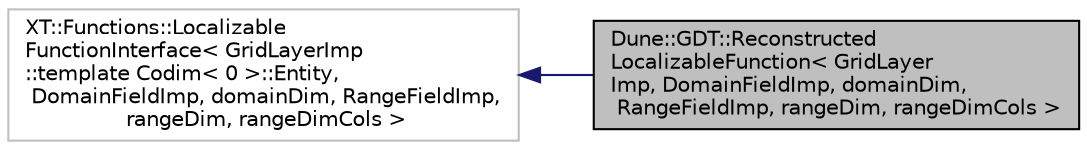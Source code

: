 digraph "Dune::GDT::ReconstructedLocalizableFunction&lt; GridLayerImp, DomainFieldImp, domainDim, RangeFieldImp, rangeDim, rangeDimCols &gt;"
{
  edge [fontname="Helvetica",fontsize="10",labelfontname="Helvetica",labelfontsize="10"];
  node [fontname="Helvetica",fontsize="10",shape=record];
  rankdir="LR";
  Node0 [label="Dune::GDT::Reconstructed\lLocalizableFunction\< GridLayer\lImp, DomainFieldImp, domainDim,\l RangeFieldImp, rangeDim, rangeDimCols \>",height=0.2,width=0.4,color="black", fillcolor="grey75", style="filled", fontcolor="black"];
  Node1 -> Node0 [dir="back",color="midnightblue",fontsize="10",style="solid",fontname="Helvetica"];
  Node1 [label="XT::Functions::Localizable\lFunctionInterface\< GridLayerImp\l::template Codim\< 0 \>::Entity,\l DomainFieldImp, domainDim, RangeFieldImp,\l rangeDim, rangeDimCols \>",height=0.2,width=0.4,color="grey75", fillcolor="white", style="filled"];
}
